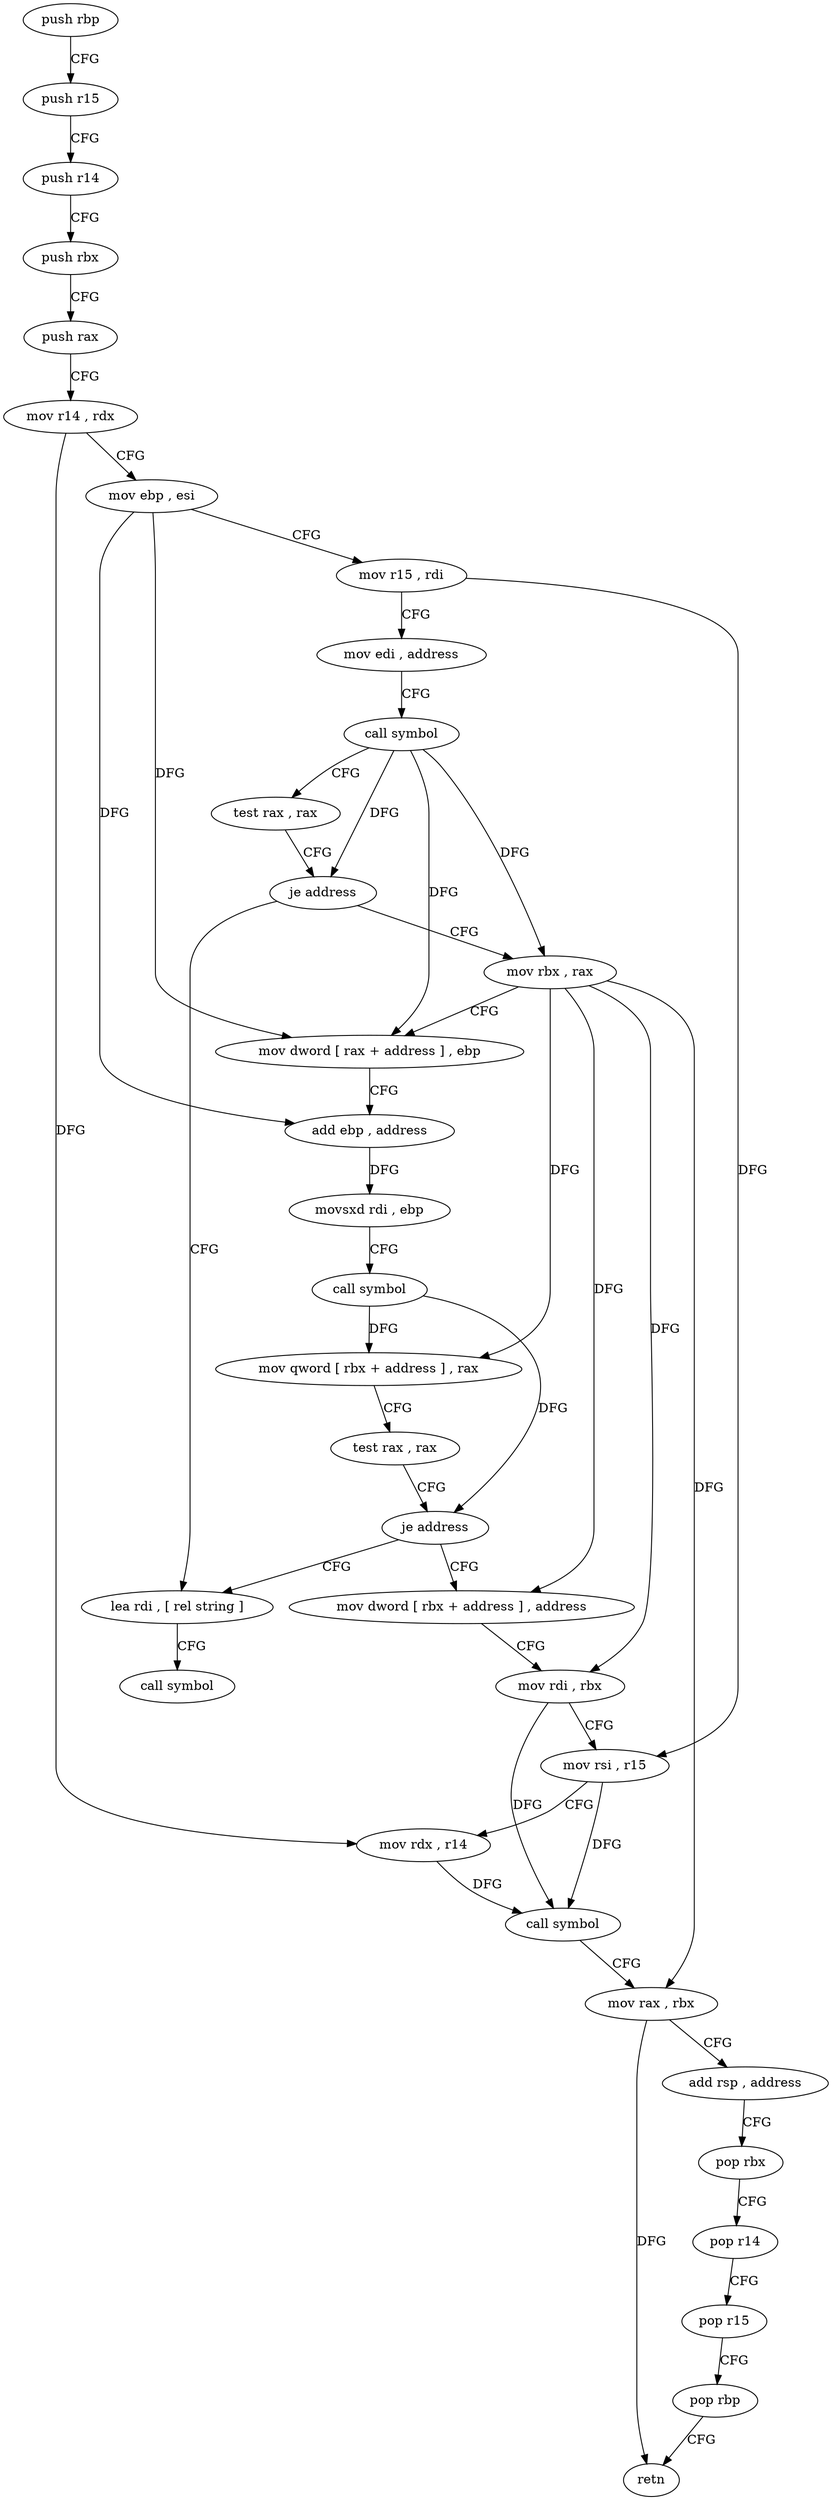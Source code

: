 digraph "func" {
"121776" [label = "push rbp" ]
"121777" [label = "push r15" ]
"121779" [label = "push r14" ]
"121781" [label = "push rbx" ]
"121782" [label = "push rax" ]
"121783" [label = "mov r14 , rdx" ]
"121786" [label = "mov ebp , esi" ]
"121788" [label = "mov r15 , rdi" ]
"121791" [label = "mov edi , address" ]
"121796" [label = "call symbol" ]
"121801" [label = "test rax , rax" ]
"121804" [label = "je address" ]
"121867" [label = "lea rdi , [ rel string ]" ]
"121806" [label = "mov rbx , rax" ]
"121874" [label = "call symbol" ]
"121809" [label = "mov dword [ rax + address ] , ebp" ]
"121812" [label = "add ebp , address" ]
"121815" [label = "movsxd rdi , ebp" ]
"121818" [label = "call symbol" ]
"121823" [label = "mov qword [ rbx + address ] , rax" ]
"121827" [label = "test rax , rax" ]
"121830" [label = "je address" ]
"121832" [label = "mov dword [ rbx + address ] , address" ]
"121839" [label = "mov rdi , rbx" ]
"121842" [label = "mov rsi , r15" ]
"121845" [label = "mov rdx , r14" ]
"121848" [label = "call symbol" ]
"121853" [label = "mov rax , rbx" ]
"121856" [label = "add rsp , address" ]
"121860" [label = "pop rbx" ]
"121861" [label = "pop r14" ]
"121863" [label = "pop r15" ]
"121865" [label = "pop rbp" ]
"121866" [label = "retn" ]
"121776" -> "121777" [ label = "CFG" ]
"121777" -> "121779" [ label = "CFG" ]
"121779" -> "121781" [ label = "CFG" ]
"121781" -> "121782" [ label = "CFG" ]
"121782" -> "121783" [ label = "CFG" ]
"121783" -> "121786" [ label = "CFG" ]
"121783" -> "121845" [ label = "DFG" ]
"121786" -> "121788" [ label = "CFG" ]
"121786" -> "121809" [ label = "DFG" ]
"121786" -> "121812" [ label = "DFG" ]
"121788" -> "121791" [ label = "CFG" ]
"121788" -> "121842" [ label = "DFG" ]
"121791" -> "121796" [ label = "CFG" ]
"121796" -> "121801" [ label = "CFG" ]
"121796" -> "121804" [ label = "DFG" ]
"121796" -> "121806" [ label = "DFG" ]
"121796" -> "121809" [ label = "DFG" ]
"121801" -> "121804" [ label = "CFG" ]
"121804" -> "121867" [ label = "CFG" ]
"121804" -> "121806" [ label = "CFG" ]
"121867" -> "121874" [ label = "CFG" ]
"121806" -> "121809" [ label = "CFG" ]
"121806" -> "121823" [ label = "DFG" ]
"121806" -> "121832" [ label = "DFG" ]
"121806" -> "121839" [ label = "DFG" ]
"121806" -> "121853" [ label = "DFG" ]
"121809" -> "121812" [ label = "CFG" ]
"121812" -> "121815" [ label = "DFG" ]
"121815" -> "121818" [ label = "CFG" ]
"121818" -> "121823" [ label = "DFG" ]
"121818" -> "121830" [ label = "DFG" ]
"121823" -> "121827" [ label = "CFG" ]
"121827" -> "121830" [ label = "CFG" ]
"121830" -> "121867" [ label = "CFG" ]
"121830" -> "121832" [ label = "CFG" ]
"121832" -> "121839" [ label = "CFG" ]
"121839" -> "121842" [ label = "CFG" ]
"121839" -> "121848" [ label = "DFG" ]
"121842" -> "121845" [ label = "CFG" ]
"121842" -> "121848" [ label = "DFG" ]
"121845" -> "121848" [ label = "DFG" ]
"121848" -> "121853" [ label = "CFG" ]
"121853" -> "121856" [ label = "CFG" ]
"121853" -> "121866" [ label = "DFG" ]
"121856" -> "121860" [ label = "CFG" ]
"121860" -> "121861" [ label = "CFG" ]
"121861" -> "121863" [ label = "CFG" ]
"121863" -> "121865" [ label = "CFG" ]
"121865" -> "121866" [ label = "CFG" ]
}
